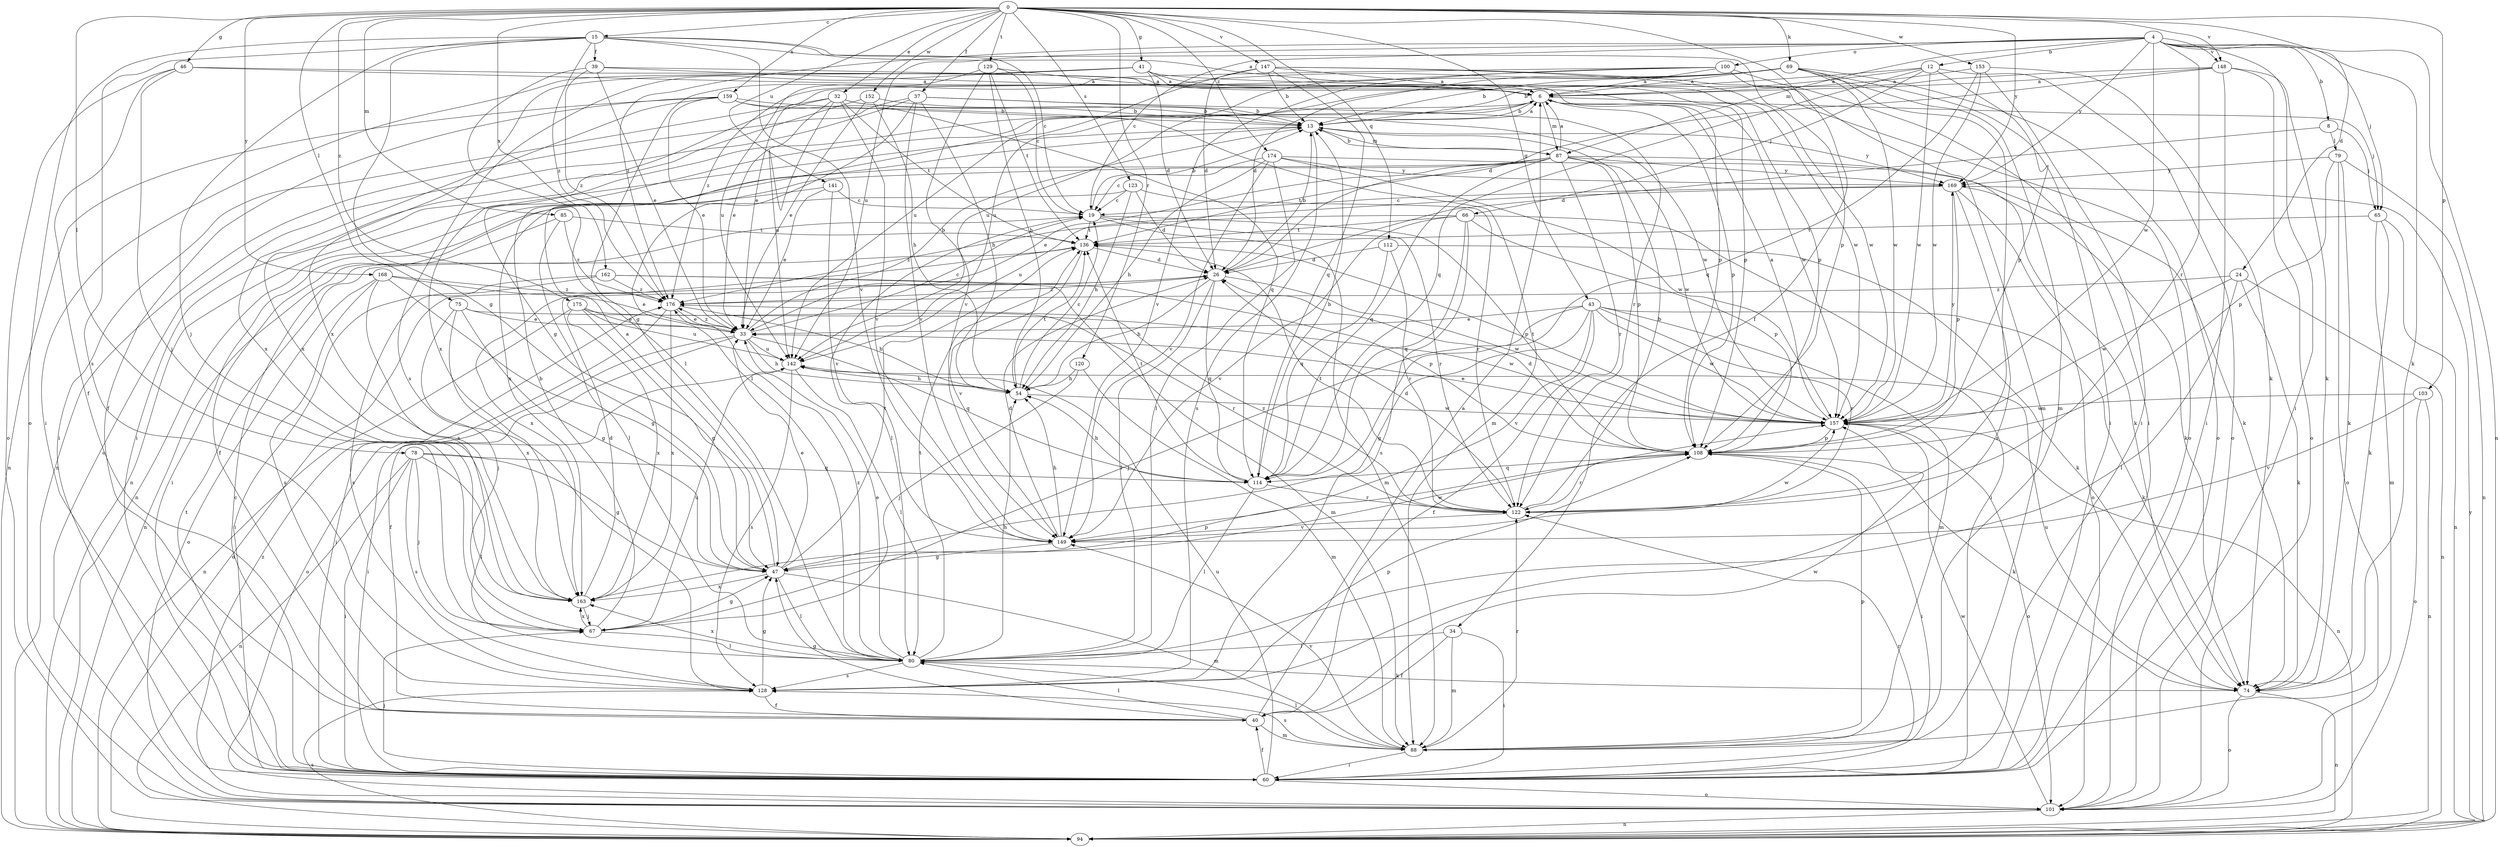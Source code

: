strict digraph  {
0;
4;
6;
8;
12;
13;
15;
19;
24;
26;
32;
33;
34;
37;
39;
40;
41;
43;
46;
47;
54;
60;
65;
66;
67;
69;
74;
75;
78;
79;
80;
85;
87;
88;
94;
100;
101;
103;
108;
112;
114;
120;
122;
123;
128;
129;
136;
141;
142;
147;
148;
149;
152;
153;
157;
159;
162;
163;
168;
169;
174;
175;
176;
0 -> 15  [label=c];
0 -> 24  [label=d];
0 -> 32  [label=e];
0 -> 34  [label=f];
0 -> 37  [label=f];
0 -> 41  [label=g];
0 -> 43  [label=g];
0 -> 46  [label=g];
0 -> 69  [label=k];
0 -> 75  [label=l];
0 -> 78  [label=l];
0 -> 85  [label=m];
0 -> 103  [label=p];
0 -> 112  [label=q];
0 -> 120  [label=r];
0 -> 123  [label=s];
0 -> 129  [label=t];
0 -> 141  [label=u];
0 -> 147  [label=v];
0 -> 148  [label=v];
0 -> 152  [label=w];
0 -> 153  [label=w];
0 -> 159  [label=x];
0 -> 162  [label=x];
0 -> 168  [label=y];
0 -> 169  [label=y];
0 -> 174  [label=z];
0 -> 175  [label=z];
4 -> 8  [label=b];
4 -> 12  [label=b];
4 -> 19  [label=c];
4 -> 60  [label=i];
4 -> 65  [label=j];
4 -> 74  [label=k];
4 -> 87  [label=m];
4 -> 94  [label=n];
4 -> 100  [label=o];
4 -> 122  [label=r];
4 -> 142  [label=u];
4 -> 148  [label=v];
4 -> 157  [label=w];
4 -> 169  [label=y];
4 -> 176  [label=z];
6 -> 13  [label=b];
6 -> 47  [label=g];
6 -> 65  [label=j];
6 -> 87  [label=m];
6 -> 108  [label=p];
6 -> 157  [label=w];
6 -> 163  [label=x];
8 -> 26  [label=d];
8 -> 65  [label=j];
8 -> 79  [label=l];
12 -> 6  [label=a];
12 -> 13  [label=b];
12 -> 66  [label=j];
12 -> 101  [label=o];
12 -> 108  [label=p];
12 -> 114  [label=q];
12 -> 157  [label=w];
13 -> 6  [label=a];
13 -> 87  [label=m];
13 -> 94  [label=n];
13 -> 128  [label=s];
13 -> 169  [label=y];
15 -> 6  [label=a];
15 -> 19  [label=c];
15 -> 39  [label=f];
15 -> 47  [label=g];
15 -> 67  [label=j];
15 -> 101  [label=o];
15 -> 108  [label=p];
15 -> 128  [label=s];
15 -> 149  [label=v];
15 -> 176  [label=z];
19 -> 13  [label=b];
19 -> 80  [label=l];
19 -> 88  [label=m];
19 -> 108  [label=p];
19 -> 122  [label=r];
19 -> 136  [label=t];
24 -> 74  [label=k];
24 -> 80  [label=l];
24 -> 94  [label=n];
24 -> 157  [label=w];
24 -> 176  [label=z];
26 -> 13  [label=b];
26 -> 54  [label=h];
26 -> 80  [label=l];
26 -> 114  [label=q];
26 -> 157  [label=w];
26 -> 176  [label=z];
32 -> 13  [label=b];
32 -> 33  [label=e];
32 -> 60  [label=i];
32 -> 136  [label=t];
32 -> 142  [label=u];
32 -> 149  [label=v];
32 -> 157  [label=w];
32 -> 163  [label=x];
33 -> 13  [label=b];
33 -> 19  [label=c];
33 -> 40  [label=f];
33 -> 54  [label=h];
33 -> 101  [label=o];
33 -> 114  [label=q];
33 -> 142  [label=u];
33 -> 176  [label=z];
34 -> 40  [label=f];
34 -> 60  [label=i];
34 -> 80  [label=l];
34 -> 88  [label=m];
37 -> 13  [label=b];
37 -> 54  [label=h];
37 -> 80  [label=l];
37 -> 94  [label=n];
37 -> 101  [label=o];
37 -> 122  [label=r];
37 -> 149  [label=v];
39 -> 6  [label=a];
39 -> 33  [label=e];
39 -> 80  [label=l];
39 -> 108  [label=p];
39 -> 176  [label=z];
40 -> 6  [label=a];
40 -> 47  [label=g];
40 -> 80  [label=l];
40 -> 88  [label=m];
40 -> 157  [label=w];
41 -> 6  [label=a];
41 -> 26  [label=d];
41 -> 60  [label=i];
41 -> 108  [label=p];
41 -> 128  [label=s];
41 -> 157  [label=w];
41 -> 163  [label=x];
43 -> 33  [label=e];
43 -> 40  [label=f];
43 -> 47  [label=g];
43 -> 67  [label=j];
43 -> 74  [label=k];
43 -> 88  [label=m];
43 -> 122  [label=r];
43 -> 149  [label=v];
43 -> 157  [label=w];
46 -> 6  [label=a];
46 -> 40  [label=f];
46 -> 67  [label=j];
46 -> 101  [label=o];
46 -> 108  [label=p];
47 -> 6  [label=a];
47 -> 33  [label=e];
47 -> 80  [label=l];
47 -> 88  [label=m];
47 -> 136  [label=t];
47 -> 157  [label=w];
47 -> 163  [label=x];
54 -> 19  [label=c];
54 -> 136  [label=t];
54 -> 157  [label=w];
60 -> 19  [label=c];
60 -> 40  [label=f];
60 -> 67  [label=j];
60 -> 101  [label=o];
60 -> 122  [label=r];
60 -> 136  [label=t];
60 -> 142  [label=u];
65 -> 74  [label=k];
65 -> 88  [label=m];
65 -> 94  [label=n];
65 -> 136  [label=t];
66 -> 60  [label=i];
66 -> 108  [label=p];
66 -> 114  [label=q];
66 -> 128  [label=s];
66 -> 136  [label=t];
66 -> 149  [label=v];
66 -> 176  [label=z];
67 -> 13  [label=b];
67 -> 47  [label=g];
67 -> 80  [label=l];
67 -> 142  [label=u];
67 -> 163  [label=x];
69 -> 6  [label=a];
69 -> 13  [label=b];
69 -> 26  [label=d];
69 -> 33  [label=e];
69 -> 60  [label=i];
69 -> 88  [label=m];
69 -> 101  [label=o];
69 -> 122  [label=r];
69 -> 157  [label=w];
69 -> 176  [label=z];
74 -> 94  [label=n];
74 -> 101  [label=o];
74 -> 142  [label=u];
75 -> 33  [label=e];
75 -> 47  [label=g];
75 -> 67  [label=j];
75 -> 157  [label=w];
75 -> 163  [label=x];
78 -> 47  [label=g];
78 -> 60  [label=i];
78 -> 67  [label=j];
78 -> 80  [label=l];
78 -> 94  [label=n];
78 -> 114  [label=q];
78 -> 128  [label=s];
79 -> 74  [label=k];
79 -> 94  [label=n];
79 -> 101  [label=o];
79 -> 108  [label=p];
79 -> 169  [label=y];
80 -> 33  [label=e];
80 -> 54  [label=h];
80 -> 74  [label=k];
80 -> 128  [label=s];
80 -> 136  [label=t];
80 -> 163  [label=x];
80 -> 176  [label=z];
85 -> 80  [label=l];
85 -> 94  [label=n];
85 -> 136  [label=t];
85 -> 176  [label=z];
87 -> 6  [label=a];
87 -> 13  [label=b];
87 -> 33  [label=e];
87 -> 74  [label=k];
87 -> 94  [label=n];
87 -> 108  [label=p];
87 -> 114  [label=q];
87 -> 122  [label=r];
87 -> 136  [label=t];
87 -> 157  [label=w];
87 -> 163  [label=x];
87 -> 169  [label=y];
88 -> 60  [label=i];
88 -> 80  [label=l];
88 -> 108  [label=p];
88 -> 122  [label=r];
88 -> 128  [label=s];
88 -> 149  [label=v];
94 -> 26  [label=d];
94 -> 128  [label=s];
94 -> 169  [label=y];
100 -> 6  [label=a];
100 -> 47  [label=g];
100 -> 60  [label=i];
100 -> 88  [label=m];
100 -> 142  [label=u];
100 -> 149  [label=v];
101 -> 94  [label=n];
101 -> 157  [label=w];
101 -> 176  [label=z];
103 -> 94  [label=n];
103 -> 101  [label=o];
103 -> 149  [label=v];
103 -> 157  [label=w];
108 -> 26  [label=d];
108 -> 60  [label=i];
108 -> 74  [label=k];
108 -> 114  [label=q];
108 -> 122  [label=r];
112 -> 26  [label=d];
112 -> 74  [label=k];
112 -> 114  [label=q];
112 -> 122  [label=r];
114 -> 13  [label=b];
114 -> 54  [label=h];
114 -> 80  [label=l];
114 -> 122  [label=r];
114 -> 136  [label=t];
120 -> 54  [label=h];
120 -> 67  [label=j];
120 -> 88  [label=m];
122 -> 13  [label=b];
122 -> 26  [label=d];
122 -> 136  [label=t];
122 -> 149  [label=v];
122 -> 176  [label=z];
123 -> 19  [label=c];
123 -> 26  [label=d];
123 -> 54  [label=h];
123 -> 60  [label=i];
123 -> 122  [label=r];
128 -> 40  [label=f];
128 -> 47  [label=g];
128 -> 108  [label=p];
129 -> 6  [label=a];
129 -> 19  [label=c];
129 -> 54  [label=h];
129 -> 136  [label=t];
129 -> 142  [label=u];
129 -> 149  [label=v];
136 -> 26  [label=d];
136 -> 149  [label=v];
136 -> 163  [label=x];
141 -> 19  [label=c];
141 -> 33  [label=e];
141 -> 40  [label=f];
141 -> 149  [label=v];
142 -> 54  [label=h];
142 -> 60  [label=i];
142 -> 80  [label=l];
142 -> 128  [label=s];
147 -> 6  [label=a];
147 -> 13  [label=b];
147 -> 26  [label=d];
147 -> 101  [label=o];
147 -> 114  [label=q];
147 -> 142  [label=u];
147 -> 157  [label=w];
148 -> 6  [label=a];
148 -> 26  [label=d];
148 -> 60  [label=i];
148 -> 74  [label=k];
148 -> 101  [label=o];
148 -> 142  [label=u];
149 -> 26  [label=d];
149 -> 47  [label=g];
149 -> 54  [label=h];
149 -> 157  [label=w];
152 -> 13  [label=b];
152 -> 33  [label=e];
152 -> 54  [label=h];
152 -> 60  [label=i];
153 -> 6  [label=a];
153 -> 60  [label=i];
153 -> 74  [label=k];
153 -> 114  [label=q];
153 -> 157  [label=w];
157 -> 6  [label=a];
157 -> 33  [label=e];
157 -> 94  [label=n];
157 -> 101  [label=o];
157 -> 108  [label=p];
157 -> 136  [label=t];
157 -> 169  [label=y];
159 -> 13  [label=b];
159 -> 33  [label=e];
159 -> 40  [label=f];
159 -> 88  [label=m];
159 -> 94  [label=n];
159 -> 114  [label=q];
159 -> 163  [label=x];
162 -> 60  [label=i];
162 -> 88  [label=m];
162 -> 108  [label=p];
162 -> 128  [label=s];
162 -> 176  [label=z];
163 -> 26  [label=d];
163 -> 67  [label=j];
163 -> 108  [label=p];
168 -> 33  [label=e];
168 -> 47  [label=g];
168 -> 101  [label=o];
168 -> 128  [label=s];
168 -> 163  [label=x];
168 -> 176  [label=z];
169 -> 19  [label=c];
169 -> 74  [label=k];
169 -> 101  [label=o];
169 -> 108  [label=p];
169 -> 128  [label=s];
169 -> 142  [label=u];
174 -> 19  [label=c];
174 -> 54  [label=h];
174 -> 74  [label=k];
174 -> 80  [label=l];
174 -> 149  [label=v];
174 -> 157  [label=w];
174 -> 169  [label=y];
175 -> 33  [label=e];
175 -> 47  [label=g];
175 -> 94  [label=n];
175 -> 122  [label=r];
175 -> 142  [label=u];
175 -> 163  [label=x];
176 -> 33  [label=e];
176 -> 54  [label=h];
176 -> 60  [label=i];
176 -> 163  [label=x];
}
